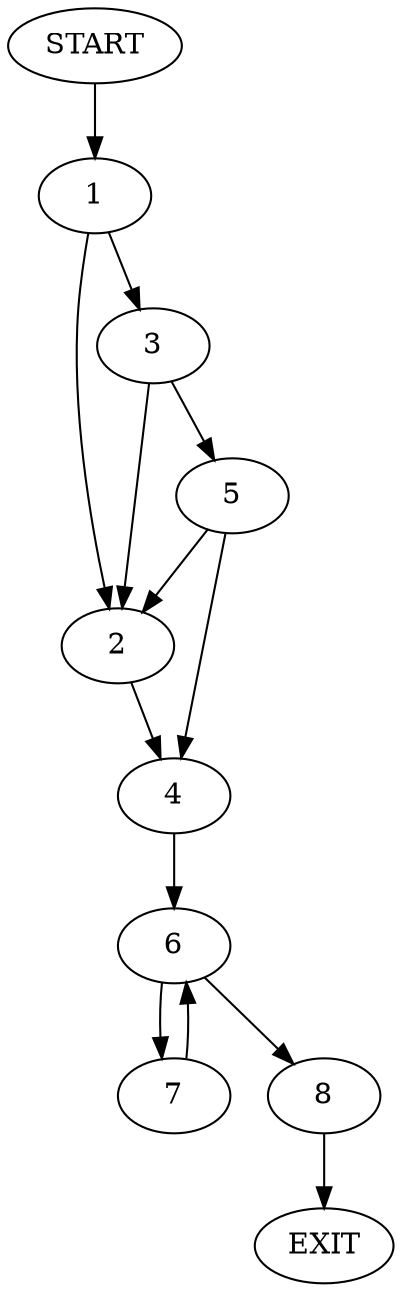 digraph {
0 [label="START"]
9 [label="EXIT"]
0 -> 1
1 -> 2
1 -> 3
2 -> 4
3 -> 5
3 -> 2
5 -> 4
5 -> 2
4 -> 6
6 -> 7
6 -> 8
7 -> 6
8 -> 9
}
